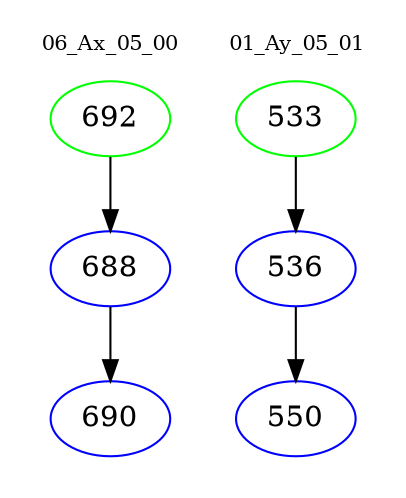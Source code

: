 digraph{
subgraph cluster_0 {
color = white
label = "06_Ax_05_00";
fontsize=10;
T0_692 [label="692", color="green"]
T0_692 -> T0_688 [color="black"]
T0_688 [label="688", color="blue"]
T0_688 -> T0_690 [color="black"]
T0_690 [label="690", color="blue"]
}
subgraph cluster_1 {
color = white
label = "01_Ay_05_01";
fontsize=10;
T1_533 [label="533", color="green"]
T1_533 -> T1_536 [color="black"]
T1_536 [label="536", color="blue"]
T1_536 -> T1_550 [color="black"]
T1_550 [label="550", color="blue"]
}
}
